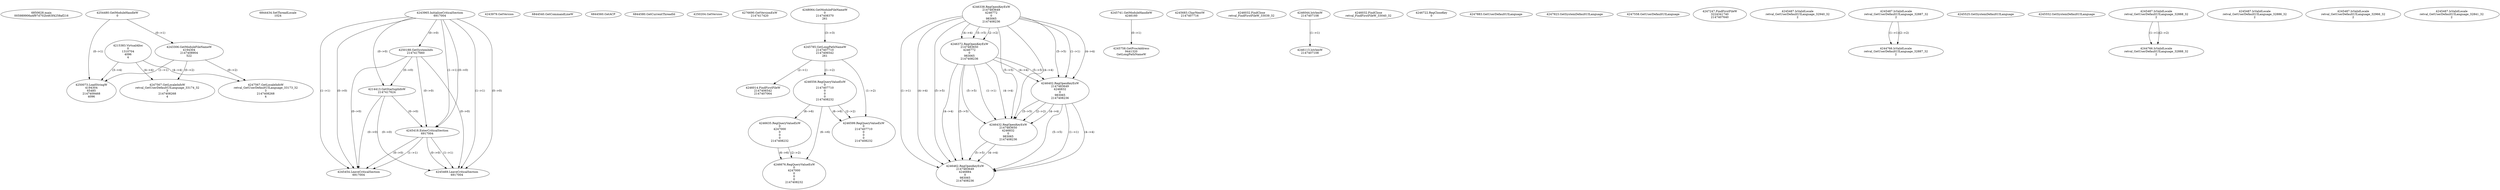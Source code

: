 // Global SCDG with merge call
digraph {
	0 [label="6850628.main
005989906a4f97d702b463f4258af216"]
	1 [label="4254480.GetModuleHandleW
0"]
	2 [label="6844434.SetThreadLocale
1024"]
	3 [label="4243965.InitializeCriticalSection
6917004"]
	4 [label="4243979.GetVersion
"]
	5 [label="4250188.GetSystemInfo
2147417660"]
	3 -> 5 [label="(0-->0)"]
	6 [label="6844540.GetCommandLineW
"]
	7 [label="4214413.GetStartupInfoW
2147417624"]
	3 -> 7 [label="(0-->0)"]
	5 -> 7 [label="(0-->0)"]
	8 [label="6844560.GetACP
"]
	9 [label="6844580.GetCurrentThreadId
"]
	10 [label="4250204.GetVersion
"]
	11 [label="4276690.GetVersionExW
2147417420"]
	12 [label="4243306.GetModuleFileNameW
4194304
2147408904
522"]
	1 -> 12 [label="(0-->1)"]
	13 [label="4248064.GetModuleFileNameW
0
2147408370
261"]
	14 [label="4215383.VirtualAlloc
0
1310704
4096
4"]
	15 [label="4246338.RegOpenKeyExW
2147483649
4246772
0
983065
2147408236"]
	16 [label="4246372.RegOpenKeyExW
2147483650
4246772
0
983065
2147408236"]
	15 -> 16 [label="(2-->2)"]
	15 -> 16 [label="(4-->4)"]
	15 -> 16 [label="(5-->5)"]
	17 [label="4246402.RegOpenKeyExW
2147483649
4246832
0
983065
2147408236"]
	15 -> 17 [label="(1-->1)"]
	15 -> 17 [label="(4-->4)"]
	16 -> 17 [label="(4-->4)"]
	15 -> 17 [label="(5-->5)"]
	16 -> 17 [label="(5-->5)"]
	18 [label="4246432.RegOpenKeyExW
2147483650
4246832
0
983065
2147408236"]
	16 -> 18 [label="(1-->1)"]
	17 -> 18 [label="(2-->2)"]
	15 -> 18 [label="(4-->4)"]
	16 -> 18 [label="(4-->4)"]
	17 -> 18 [label="(4-->4)"]
	15 -> 18 [label="(5-->5)"]
	16 -> 18 [label="(5-->5)"]
	17 -> 18 [label="(5-->5)"]
	19 [label="4245741.GetModuleHandleW
4246160"]
	20 [label="4245758.GetProcAddress
9441320
GetLongPathNameW"]
	19 -> 20 [label="(0-->1)"]
	21 [label="4245785.GetLongPathNameW
2147407710
2147406542
261"]
	13 -> 21 [label="(3-->3)"]
	22 [label="4245683.CharNextW
2147407716"]
	23 [label="4246014.FindFirstFileW
2147406542
2147407064"]
	21 -> 23 [label="(2-->1)"]
	24 [label="4246556.RegQueryValueExW
0
2147407710
0
0
0
2147408232"]
	21 -> 24 [label="(1-->2)"]
	25 [label="4246462.RegOpenKeyExW
2147483649
4246884
0
983065
2147408236"]
	15 -> 25 [label="(1-->1)"]
	17 -> 25 [label="(1-->1)"]
	15 -> 25 [label="(4-->4)"]
	16 -> 25 [label="(4-->4)"]
	17 -> 25 [label="(4-->4)"]
	18 -> 25 [label="(4-->4)"]
	15 -> 25 [label="(5-->5)"]
	16 -> 25 [label="(5-->5)"]
	17 -> 25 [label="(5-->5)"]
	18 -> 25 [label="(5-->5)"]
	26 [label="4246032.FindClose
retval_FindFirstFileW_33039_32"]
	27 [label="4246044.lstrlenW
2147407108"]
	28 [label="4246113.lstrlenW
2147407108"]
	27 -> 28 [label="(1-->1)"]
	29 [label="4246032.FindClose
retval_FindFirstFileW_33040_32"]
	30 [label="4246599.RegQueryValueExW
0
2147407710
0
0
0
2147408232"]
	21 -> 30 [label="(1-->2)"]
	24 -> 30 [label="(2-->2)"]
	24 -> 30 [label="(6-->6)"]
	31 [label="4246722.RegCloseKey
0"]
	32 [label="4247883.GetUserDefaultUILanguage
"]
	33 [label="4245418.EnterCriticalSection
6917004"]
	3 -> 33 [label="(1-->1)"]
	3 -> 33 [label="(0-->0)"]
	5 -> 33 [label="(0-->0)"]
	7 -> 33 [label="(0-->0)"]
	34 [label="4245454.LeaveCriticalSection
6917004"]
	3 -> 34 [label="(1-->1)"]
	33 -> 34 [label="(1-->1)"]
	3 -> 34 [label="(0-->0)"]
	5 -> 34 [label="(0-->0)"]
	7 -> 34 [label="(0-->0)"]
	33 -> 34 [label="(0-->0)"]
	35 [label="4247923.GetSystemDefaultUILanguage
"]
	36 [label="4247558.GetUserDefaultUILanguage
"]
	37 [label="4247567.GetLocaleInfoW
retval_GetUserDefaultUILanguage_33173_32
3
2147408268
4"]
	12 -> 37 [label="(0-->2)"]
	14 -> 37 [label="(4-->4)"]
	38 [label="4247247.FindFirstFileW
3224341740
2147407640"]
	39 [label="4250073.LoadStringW
4194304
65485
2147409468
4096"]
	1 -> 39 [label="(0-->1)"]
	12 -> 39 [label="(1-->1)"]
	14 -> 39 [label="(3-->4)"]
	40 [label="4246635.RegQueryValueExW
0
4247000
0
0
0
2147408232"]
	24 -> 40 [label="(6-->6)"]
	41 [label="4247567.GetLocaleInfoW
retval_GetUserDefaultUILanguage_33174_32
3
2147408268
4"]
	12 -> 41 [label="(0-->2)"]
	14 -> 41 [label="(4-->4)"]
	42 [label="4245469.LeaveCriticalSection
6917004"]
	3 -> 42 [label="(1-->1)"]
	33 -> 42 [label="(1-->1)"]
	3 -> 42 [label="(0-->0)"]
	5 -> 42 [label="(0-->0)"]
	7 -> 42 [label="(0-->0)"]
	33 -> 42 [label="(0-->0)"]
	43 [label="4245487.IsValidLocale
retval_GetUserDefaultUILanguage_32940_32
2"]
	44 [label="4245487.IsValidLocale
retval_GetUserDefaultUILanguage_32887_32
2"]
	45 [label="4244766.IsValidLocale
retval_GetUserDefaultUILanguage_32887_32
2"]
	44 -> 45 [label="(1-->1)"]
	44 -> 45 [label="(2-->2)"]
	46 [label="4245525.GetSystemDefaultUILanguage
"]
	47 [label="4245552.GetSystemDefaultUILanguage
"]
	48 [label="4245487.IsValidLocale
retval_GetUserDefaultUILanguage_32888_32
2"]
	49 [label="4244766.IsValidLocale
retval_GetUserDefaultUILanguage_32888_32
2"]
	48 -> 49 [label="(1-->1)"]
	48 -> 49 [label="(2-->2)"]
	50 [label="4245487.IsValidLocale
retval_GetUserDefaultUILanguage_32886_32
2"]
	51 [label="4246676.RegQueryValueExW
0
4247000
0
0
0
2147408232"]
	40 -> 51 [label="(2-->2)"]
	24 -> 51 [label="(6-->6)"]
	40 -> 51 [label="(6-->6)"]
	52 [label="4245487.IsValidLocale
retval_GetUserDefaultUILanguage_32966_32
2"]
	53 [label="4245487.IsValidLocale
retval_GetUserDefaultUILanguage_32841_32
2"]
}
